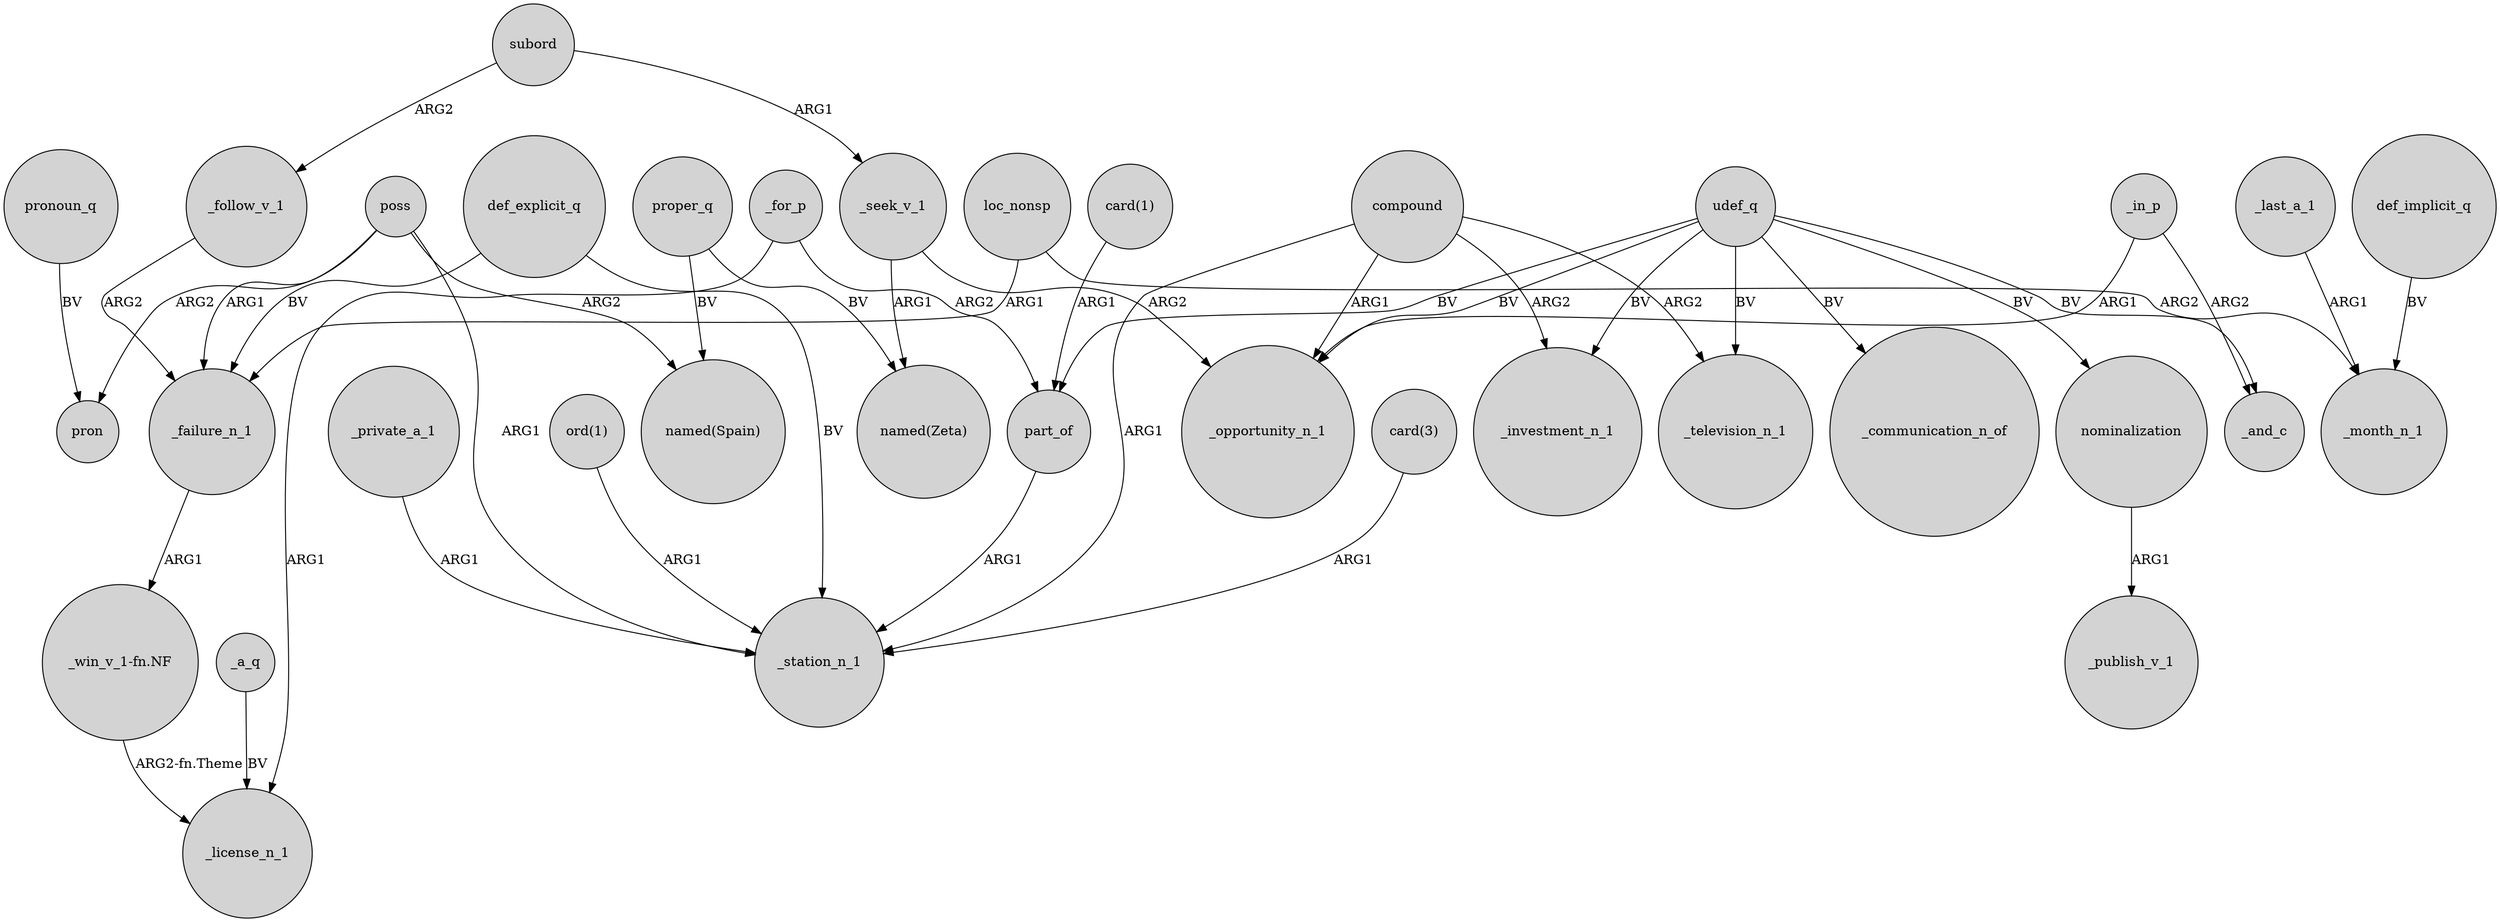 digraph {
	node [shape=circle style=filled]
	_failure_n_1 -> "_win_v_1-fn.NF" [label=ARG1]
	def_implicit_q -> _month_n_1 [label=BV]
	udef_q -> part_of [label=BV]
	poss -> pron [label=ARG2]
	_a_q -> _license_n_1 [label=BV]
	udef_q -> _television_n_1 [label=BV]
	"card(3)" -> _station_n_1 [label=ARG1]
	subord -> _follow_v_1 [label=ARG2]
	"_win_v_1-fn.NF" -> _license_n_1 [label="ARG2-fn.Theme"]
	compound -> _investment_n_1 [label=ARG2]
	def_explicit_q -> _failure_n_1 [label=BV]
	poss -> _station_n_1 [label=ARG1]
	_seek_v_1 -> "named(Zeta)" [label=ARG1]
	udef_q -> _opportunity_n_1 [label=BV]
	_private_a_1 -> _station_n_1 [label=ARG1]
	_for_p -> part_of [label=ARG2]
	pronoun_q -> pron [label=BV]
	compound -> _station_n_1 [label=ARG1]
	_follow_v_1 -> _failure_n_1 [label=ARG2]
	loc_nonsp -> _failure_n_1 [label=ARG1]
	compound -> _opportunity_n_1 [label=ARG1]
	_seek_v_1 -> _opportunity_n_1 [label=ARG2]
	udef_q -> _communication_n_of [label=BV]
	subord -> _seek_v_1 [label=ARG1]
	udef_q -> nominalization [label=BV]
	nominalization -> _publish_v_1 [label=ARG1]
	"card(1)" -> part_of [label=ARG1]
	def_explicit_q -> _station_n_1 [label=BV]
	_for_p -> _license_n_1 [label=ARG1]
	_last_a_1 -> _month_n_1 [label=ARG1]
	proper_q -> "named(Spain)" [label=BV]
	udef_q -> _investment_n_1 [label=BV]
	_in_p -> _opportunity_n_1 [label=ARG1]
	loc_nonsp -> _month_n_1 [label=ARG2]
	poss -> _failure_n_1 [label=ARG1]
	poss -> "named(Spain)" [label=ARG2]
	"ord(1)" -> _station_n_1 [label=ARG1]
	udef_q -> _and_c [label=BV]
	_in_p -> _and_c [label=ARG2]
	proper_q -> "named(Zeta)" [label=BV]
	compound -> _television_n_1 [label=ARG2]
	part_of -> _station_n_1 [label=ARG1]
}
